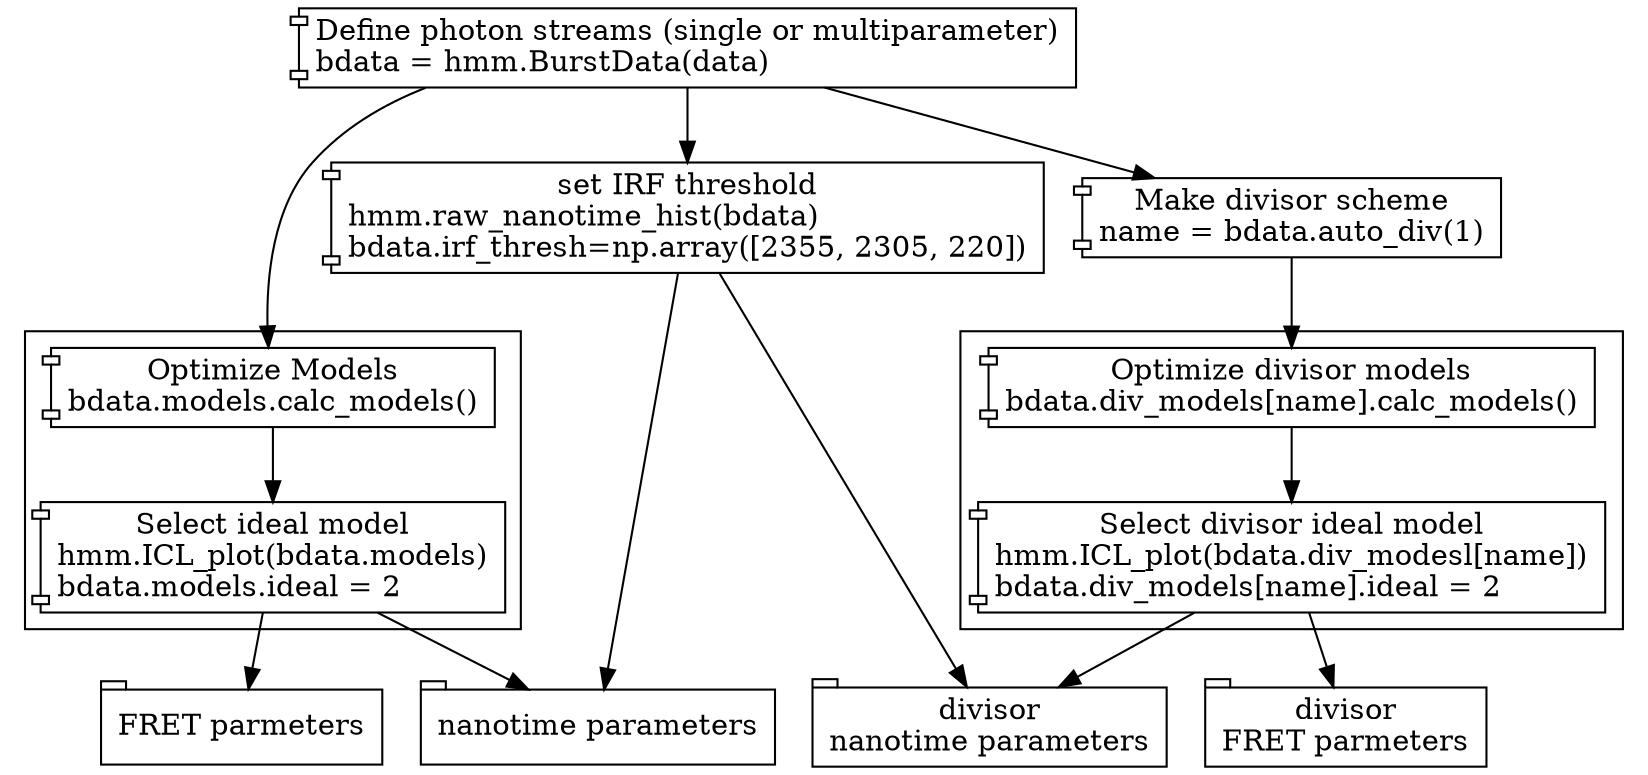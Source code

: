 digraph {
DataSort [label="Define photon streams (single or multiparameter)\nbdata = hmm.BurstData(data)\l" shape="component"];
calcmod [label="Optimize Models\nbdata.models.calc_models()\l" shape="component"];
selmod [label="Select ideal model\nhmm.ICL_plot(bdata.models)\lbdata.models.ideal = 2\l" shape="component"];
mkdiv [label="Make divisor scheme\nname = bdata.auto_div(1)\l" shape="component"];
dcalmod [label="Optimize divisor models\nbdata.div_models[name].calc_models()\l" shape="component"];
dselmod [label="Select divisor ideal model\nhmm.ICL_plot(bdata.div_modesl[name])\lbdata.div_models[name].ideal = 2\l" shape="component"];
setirf [label="set IRF threshold\nhmm.raw_nanotime_hist(bdata)\lbdata.irf_thresh=np.array([2355, 2305, 220])\l" shape="component"];
plotrat [label="FRET parmeters" shape="tab"];
plotnn [label="nanotime parameters" shape="tab"];
dplotrat [label="divisor\nFRET parmeters" shape="tab"];
dplotnn [label="divisor\nnanotime parameters" shape="tab"];
{rank=same; mkdiv; setirf;}
{rank=same; plotrat; plotnn; dplotrat; dplotnn}
DataSort -> calcmod;
DataSort -> mkdiv;
subgraph cluster0 {
calcmod -> selmod;
}
selmod -> plotrat;
selmod -> plotnn;

subgraph cluster1 {
mkdiv -> dcalmod;
dcalmod -> dselmod;
}

subgraph cluster2{
plotrat;
plotnn;
dplotrat;
dplotnn;
}
dselmod -> dplotrat;
dselmod -> dplotnn;

DataSort -> setirf;
setirf -> plotnn;
setirf -> dplotnn;


}
